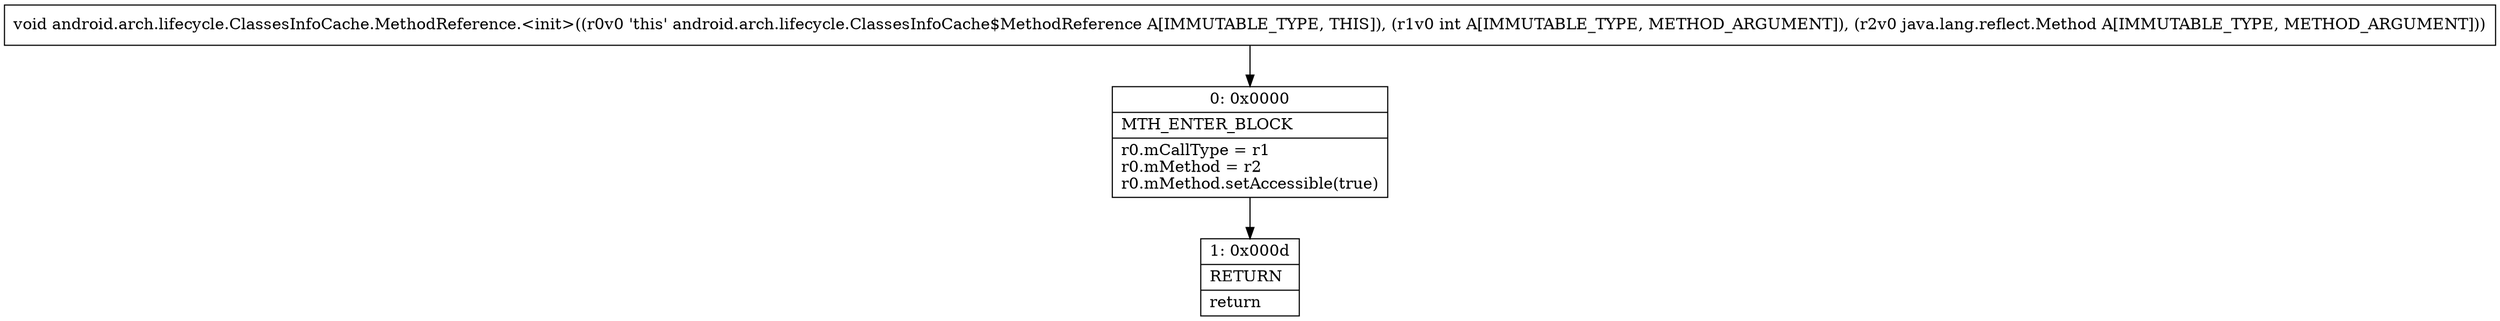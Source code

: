 digraph "CFG forandroid.arch.lifecycle.ClassesInfoCache.MethodReference.\<init\>(ILjava\/lang\/reflect\/Method;)V" {
Node_0 [shape=record,label="{0\:\ 0x0000|MTH_ENTER_BLOCK\l|r0.mCallType = r1\lr0.mMethod = r2\lr0.mMethod.setAccessible(true)\l}"];
Node_1 [shape=record,label="{1\:\ 0x000d|RETURN\l|return\l}"];
MethodNode[shape=record,label="{void android.arch.lifecycle.ClassesInfoCache.MethodReference.\<init\>((r0v0 'this' android.arch.lifecycle.ClassesInfoCache$MethodReference A[IMMUTABLE_TYPE, THIS]), (r1v0 int A[IMMUTABLE_TYPE, METHOD_ARGUMENT]), (r2v0 java.lang.reflect.Method A[IMMUTABLE_TYPE, METHOD_ARGUMENT])) }"];
MethodNode -> Node_0;
Node_0 -> Node_1;
}

